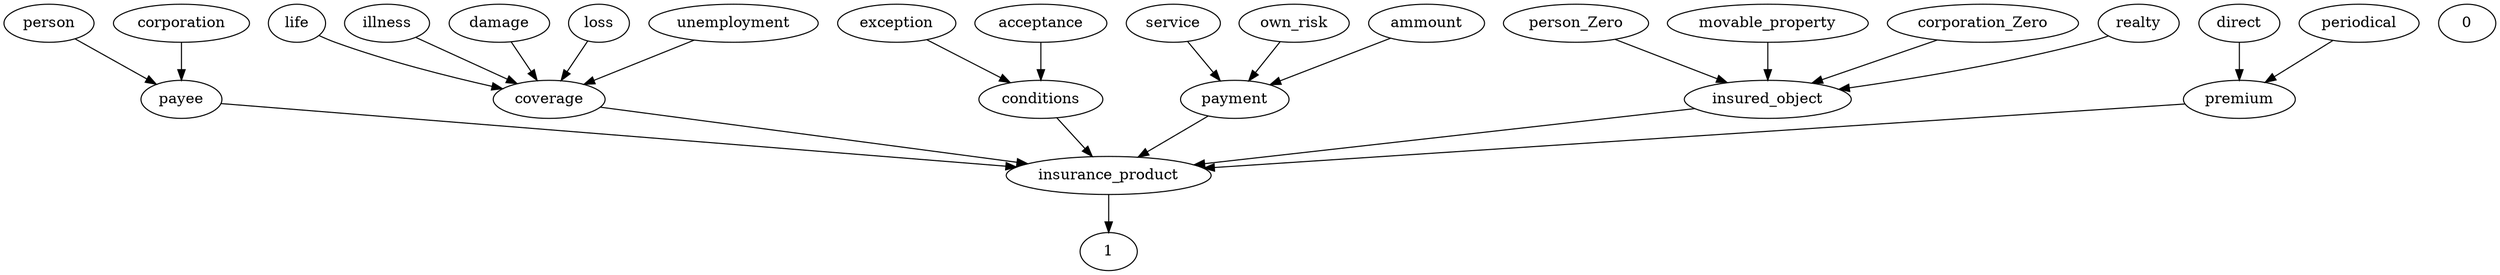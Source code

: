 digraph G {
  person_Zero;
  life;
  service;
  payee;
  person;
  coverage;
  corporation;
  direct;
  illness;
  insured_object;
  periodical;
  movable_property;
  corporation_Zero;
  conditions;
  realty;
  0;
  damage;
  1;
  exception;
  own_risk;
  insurance_product;
  ammount;
  acceptance;
  loss;
  payment;
  premium;
  unemployment;
  periodical -> premium;
  insured_object -> insurance_product;
  coverage -> insurance_product;
  payee -> insurance_product;
  direct -> premium;
  damage -> coverage;
  person_Zero -> insured_object;
  corporation -> payee;
  unemployment -> coverage;
  person -> payee;
  life -> coverage;
  realty -> insured_object;
  corporation_Zero -> insured_object;
  premium -> insurance_product;
  acceptance -> conditions;
  ammount -> payment;
  conditions -> insurance_product;
  service -> payment;
  exception -> conditions;
  movable_property -> insured_object;
  illness -> coverage;
  loss -> coverage;
  own_risk -> payment;
  insurance_product -> 1;
  payment -> insurance_product;
}
